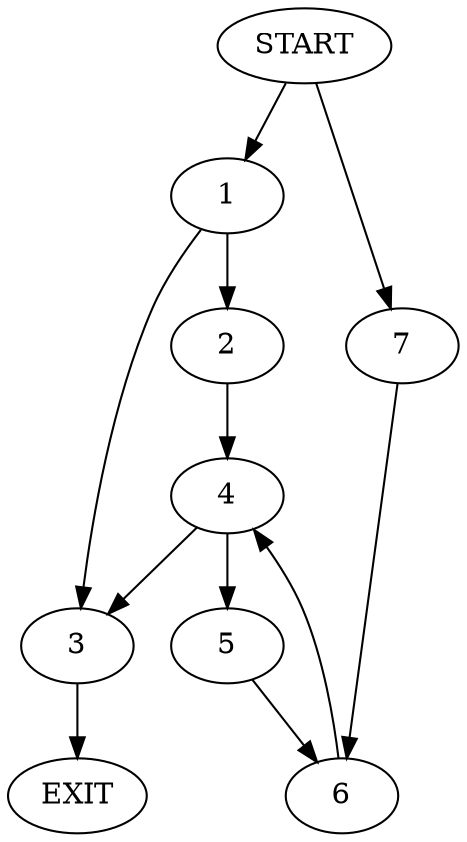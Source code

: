 digraph {
0 [label="START"]
8 [label="EXIT"]
0 -> 1
1 -> 2
1 -> 3
2 -> 4
3 -> 8
4 -> 3
4 -> 5
5 -> 6
6 -> 4
0 -> 7
7 -> 6
}

